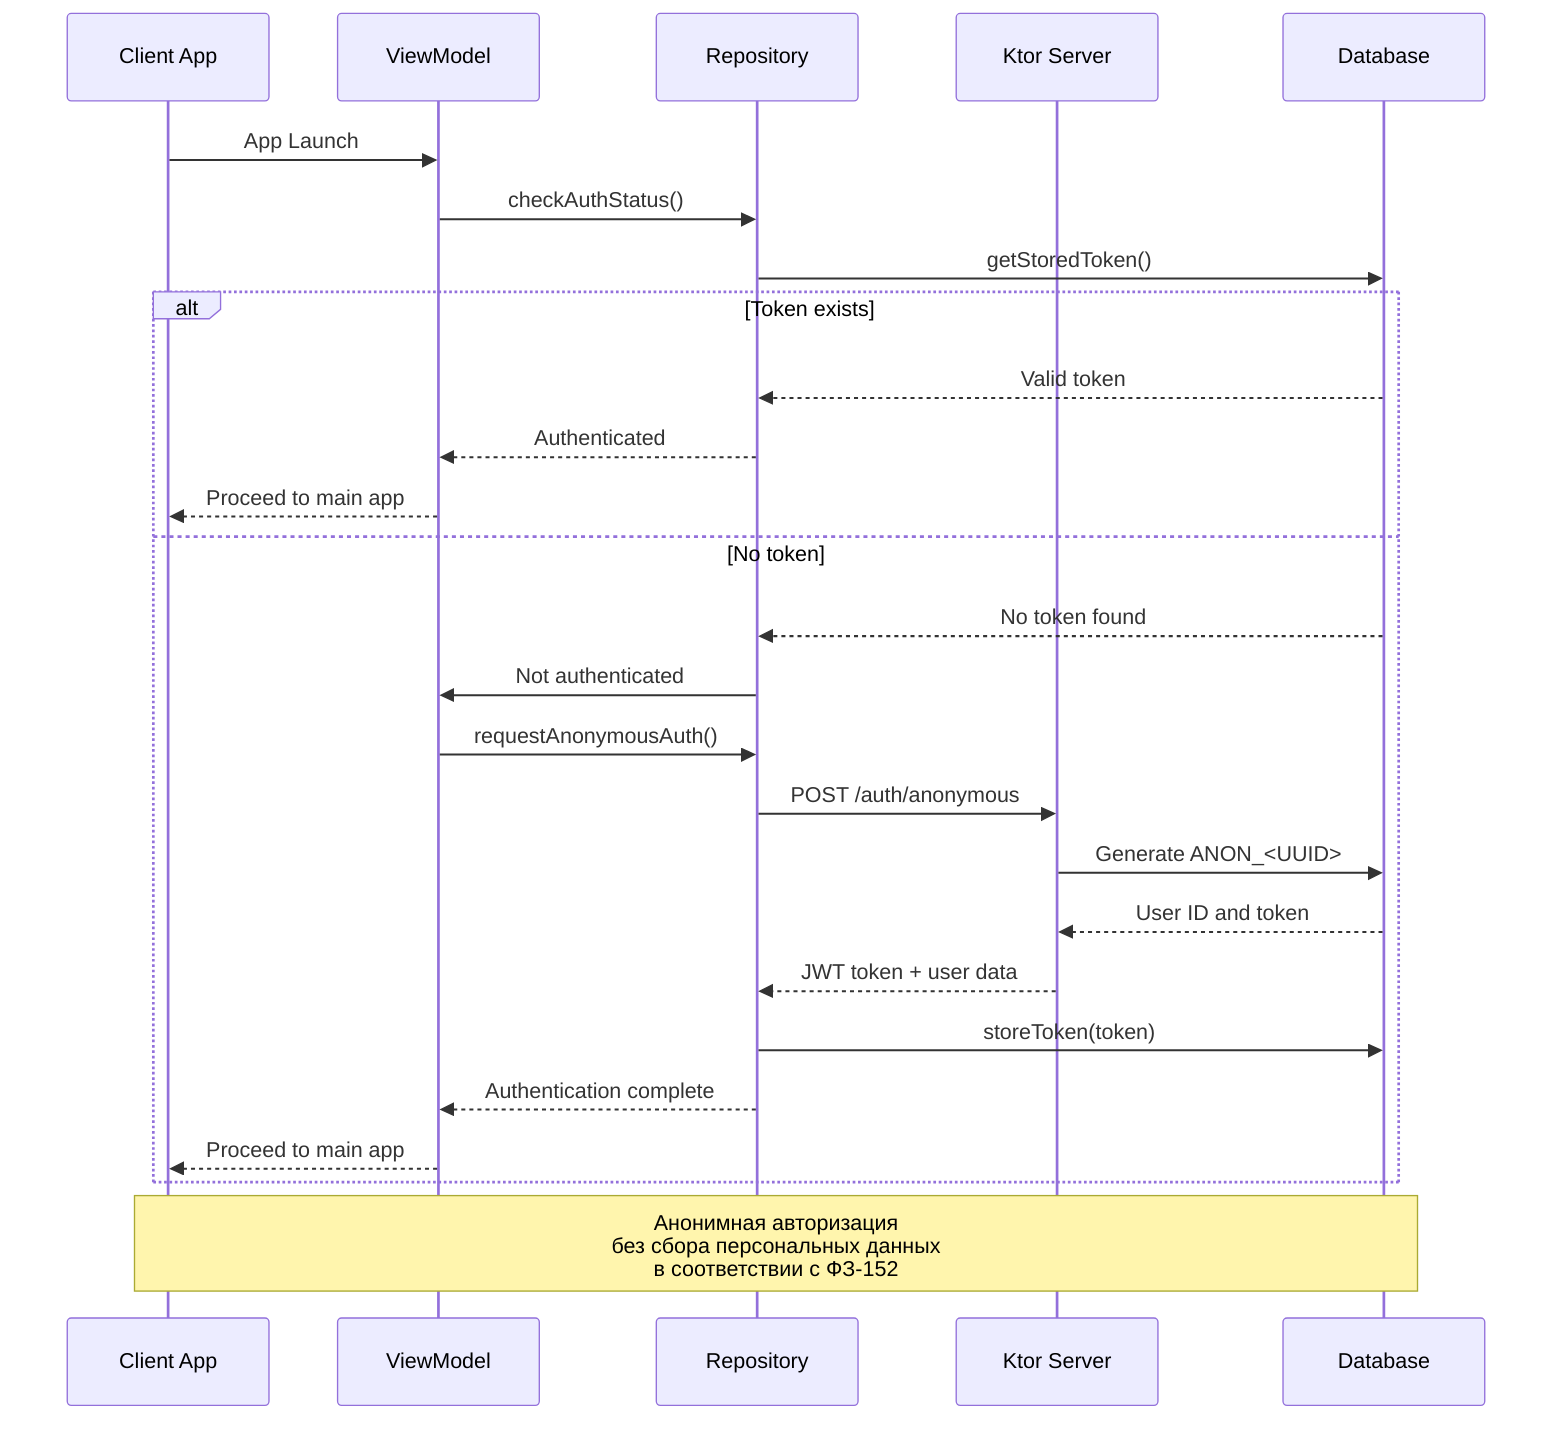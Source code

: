 sequenceDiagram
    participant C as Client App
    participant VM as ViewModel
    participant R as Repository
    participant K as Ktor Server
    participant DB as Database
    
    C->>VM: App Launch
    VM->>R: checkAuthStatus()
    R->>DB: getStoredToken()
    
    alt Token exists
        DB-->>R: Valid token
        R-->>VM: Authenticated
        VM-->>C: Proceed to main app
    else No token
        DB-->>R: No token found
        R->>VM: Not authenticated
        VM->>R: requestAnonymousAuth()
        R->>K: POST /auth/anonymous
        K->>DB: Generate ANON_<UUID>
        DB-->>K: User ID and token
        K-->>R: JWT token + user data
        R->>DB: storeToken(token)
        R-->>VM: Authentication complete
        VM-->>C: Proceed to main app
    end
    
    Note over C,DB: Анонимная авторизация<br/>без сбора персональных данных<br/>в соответствии с ФЗ-152